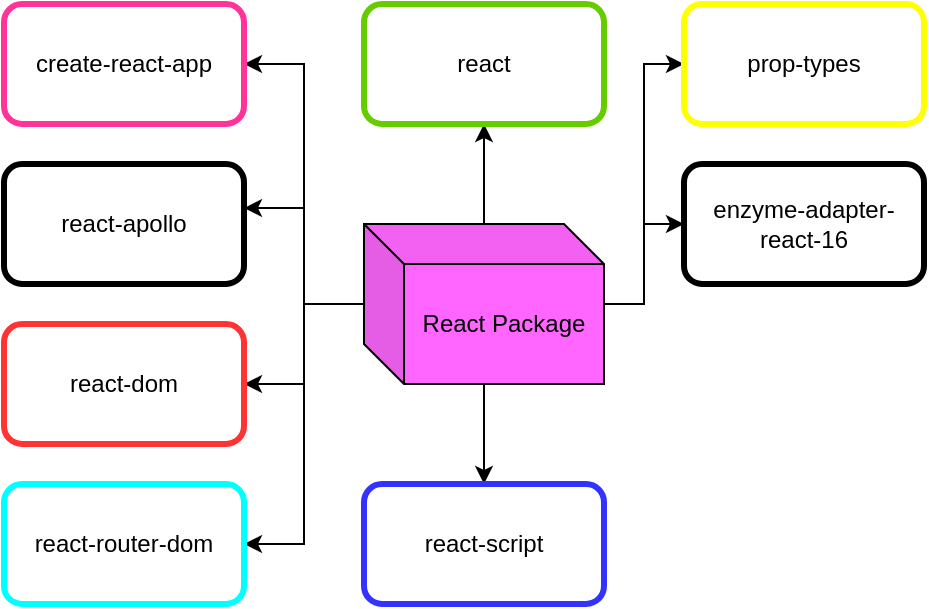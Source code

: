 <mxfile version="11.3.0" type="device" pages="1"><diagram id="9qxE9Vpkih5JBUwJnFIZ" name="Page-1"><mxGraphModel dx="838" dy="480" grid="1" gridSize="10" guides="1" tooltips="1" connect="1" arrows="1" fold="1" page="1" pageScale="1" pageWidth="850" pageHeight="1100" math="0" shadow="0"><root><mxCell id="0"/><mxCell id="1" parent="0"/><mxCell id="gQXJ9dcm-gTTewSv9lCE-8" style="edgeStyle=orthogonalEdgeStyle;rounded=0;orthogonalLoop=1;jettySize=auto;html=1;entryX=0.5;entryY=1;entryDx=0;entryDy=0;" parent="1" source="gQXJ9dcm-gTTewSv9lCE-1" target="gQXJ9dcm-gTTewSv9lCE-7" edge="1"><mxGeometry relative="1" as="geometry"/></mxCell><mxCell id="gQXJ9dcm-gTTewSv9lCE-9" style="edgeStyle=orthogonalEdgeStyle;rounded=0;orthogonalLoop=1;jettySize=auto;html=1;" parent="1" source="gQXJ9dcm-gTTewSv9lCE-1" target="gQXJ9dcm-gTTewSv9lCE-6" edge="1"><mxGeometry relative="1" as="geometry"/></mxCell><mxCell id="gQXJ9dcm-gTTewSv9lCE-10" style="edgeStyle=orthogonalEdgeStyle;rounded=0;orthogonalLoop=1;jettySize=auto;html=1;entryX=1;entryY=0.5;entryDx=0;entryDy=0;" parent="1" source="gQXJ9dcm-gTTewSv9lCE-1" target="gQXJ9dcm-gTTewSv9lCE-2" edge="1"><mxGeometry relative="1" as="geometry"/></mxCell><mxCell id="gQXJ9dcm-gTTewSv9lCE-11" style="edgeStyle=orthogonalEdgeStyle;rounded=0;orthogonalLoop=1;jettySize=auto;html=1;entryX=1;entryY=0.367;entryDx=0;entryDy=0;entryPerimeter=0;" parent="1" source="gQXJ9dcm-gTTewSv9lCE-1" target="gQXJ9dcm-gTTewSv9lCE-5" edge="1"><mxGeometry relative="1" as="geometry"/></mxCell><mxCell id="gQXJ9dcm-gTTewSv9lCE-12" style="edgeStyle=orthogonalEdgeStyle;rounded=0;orthogonalLoop=1;jettySize=auto;html=1;entryX=1;entryY=0.5;entryDx=0;entryDy=0;" parent="1" source="gQXJ9dcm-gTTewSv9lCE-1" target="gQXJ9dcm-gTTewSv9lCE-4" edge="1"><mxGeometry relative="1" as="geometry"/></mxCell><mxCell id="gQXJ9dcm-gTTewSv9lCE-13" style="edgeStyle=orthogonalEdgeStyle;rounded=0;orthogonalLoop=1;jettySize=auto;html=1;entryX=1;entryY=0.5;entryDx=0;entryDy=0;" parent="1" source="gQXJ9dcm-gTTewSv9lCE-1" target="gQXJ9dcm-gTTewSv9lCE-3" edge="1"><mxGeometry relative="1" as="geometry"/></mxCell><mxCell id="LuHWvXNvkMIor4XyjAt8-2" style="edgeStyle=orthogonalEdgeStyle;rounded=0;orthogonalLoop=1;jettySize=auto;html=1;entryX=0;entryY=0.5;entryDx=0;entryDy=0;" parent="1" source="gQXJ9dcm-gTTewSv9lCE-1" target="LuHWvXNvkMIor4XyjAt8-1" edge="1"><mxGeometry relative="1" as="geometry"/></mxCell><mxCell id="GD0deWgecBBvqBWAzxeB-2" style="edgeStyle=orthogonalEdgeStyle;rounded=0;orthogonalLoop=1;jettySize=auto;html=1;entryX=0;entryY=0.5;entryDx=0;entryDy=0;" edge="1" parent="1" source="gQXJ9dcm-gTTewSv9lCE-1" target="GD0deWgecBBvqBWAzxeB-1"><mxGeometry relative="1" as="geometry"/></mxCell><mxCell id="gQXJ9dcm-gTTewSv9lCE-1" value="React Package" style="shape=cube;whiteSpace=wrap;html=1;boundedLbl=1;backgroundOutline=1;darkOpacity=0.05;darkOpacity2=0.1;fillColor=#FF66FF;" parent="1" vertex="1"><mxGeometry x="330" y="320" width="120" height="80" as="geometry"/></mxCell><mxCell id="gQXJ9dcm-gTTewSv9lCE-2" value="create-react-app" style="rounded=1;whiteSpace=wrap;html=1;strokeWidth=3;strokeColor=#FF3399;" parent="1" vertex="1"><mxGeometry x="150" y="210" width="120" height="60" as="geometry"/></mxCell><mxCell id="gQXJ9dcm-gTTewSv9lCE-3" value="react-router-dom" style="rounded=1;whiteSpace=wrap;html=1;strokeWidth=3;fillColor=#ffffff;strokeColor=#00FFFF;" parent="1" vertex="1"><mxGeometry x="150" y="450" width="120" height="60" as="geometry"/></mxCell><mxCell id="gQXJ9dcm-gTTewSv9lCE-4" value="react-dom" style="rounded=1;whiteSpace=wrap;html=1;strokeWidth=3;strokeColor=#FF3333;" parent="1" vertex="1"><mxGeometry x="150" y="370" width="120" height="60" as="geometry"/></mxCell><mxCell id="gQXJ9dcm-gTTewSv9lCE-5" value="react-apollo" style="rounded=1;whiteSpace=wrap;html=1;strokeWidth=3;" parent="1" vertex="1"><mxGeometry x="150" y="290" width="120" height="60" as="geometry"/></mxCell><mxCell id="gQXJ9dcm-gTTewSv9lCE-6" value="react-script" style="rounded=1;whiteSpace=wrap;html=1;strokeWidth=3;strokeColor=#3333FF;" parent="1" vertex="1"><mxGeometry x="330" y="450" width="120" height="60" as="geometry"/></mxCell><mxCell id="gQXJ9dcm-gTTewSv9lCE-7" value="react" style="rounded=1;whiteSpace=wrap;html=1;strokeWidth=3;strokeColor=#66CC00;" parent="1" vertex="1"><mxGeometry x="330" y="210" width="120" height="60" as="geometry"/></mxCell><mxCell id="LuHWvXNvkMIor4XyjAt8-1" value="prop-types" style="rounded=1;whiteSpace=wrap;html=1;strokeWidth=3;strokeColor=#FFFF00;" parent="1" vertex="1"><mxGeometry x="490" y="210" width="120" height="60" as="geometry"/></mxCell><mxCell id="GD0deWgecBBvqBWAzxeB-1" value="enzyme-adapter-react-16" style="rounded=1;whiteSpace=wrap;html=1;strokeWidth=3;" vertex="1" parent="1"><mxGeometry x="490" y="290" width="120" height="60" as="geometry"/></mxCell></root></mxGraphModel></diagram></mxfile>